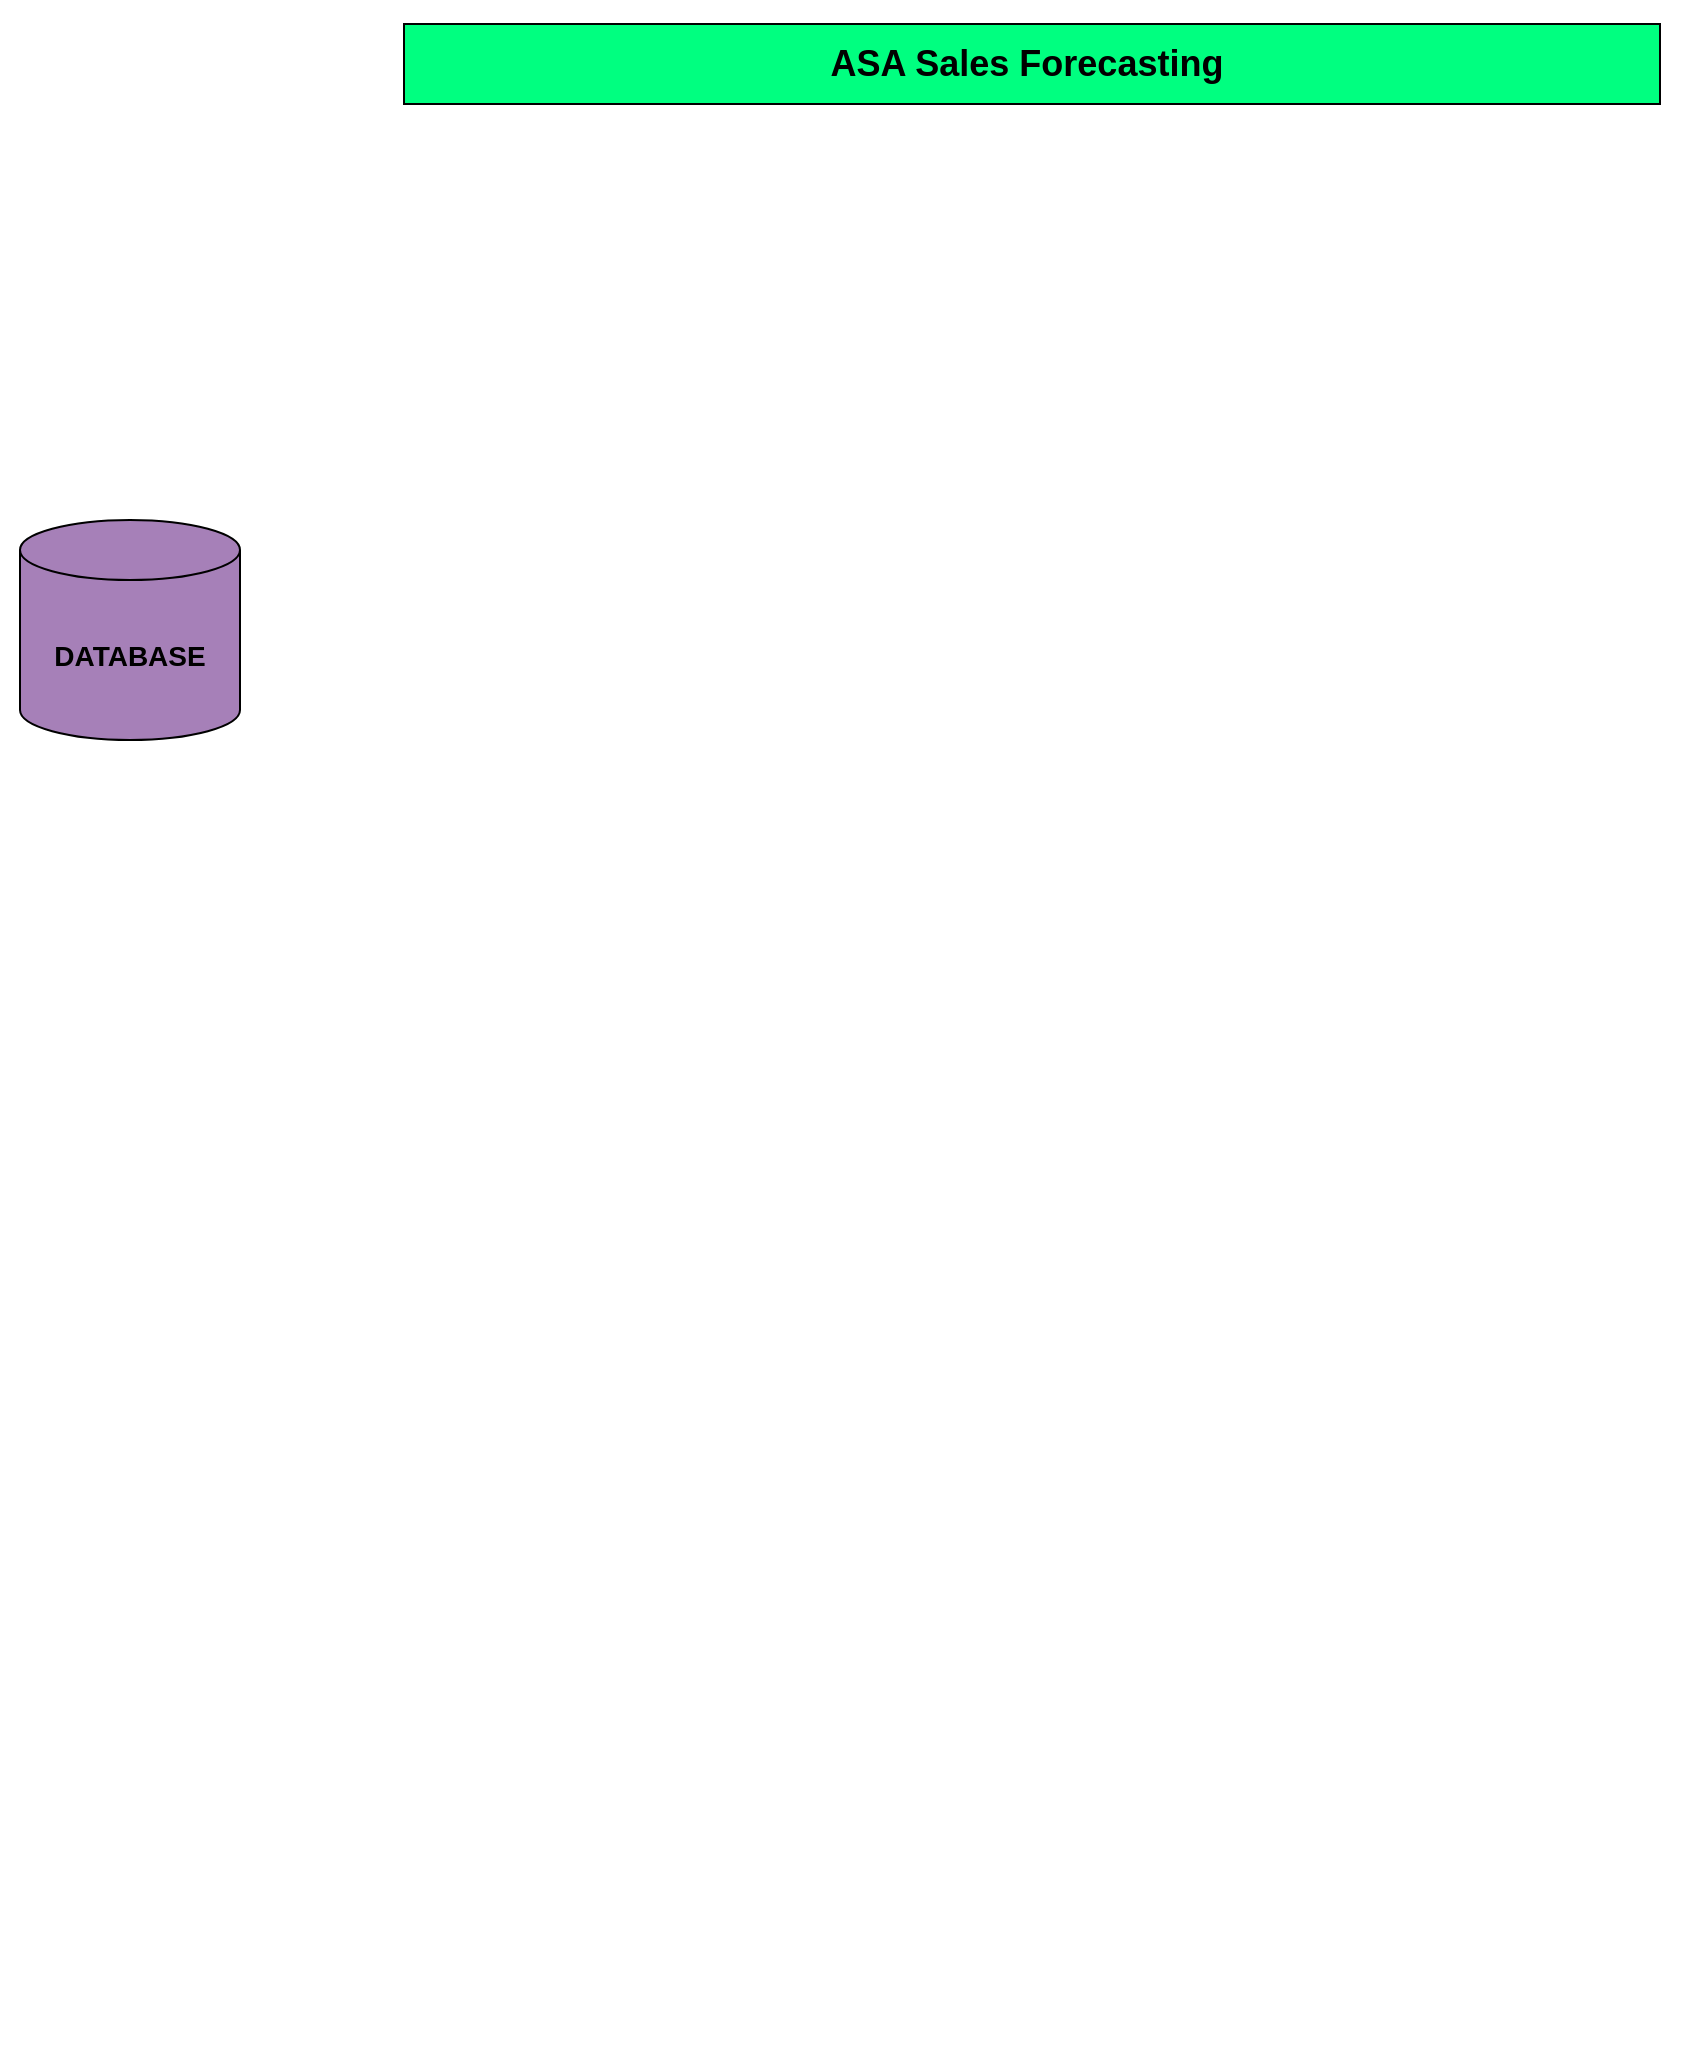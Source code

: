 <mxfile version="15.2.5" type="device"><diagram id="jrDcAScr3hJguqTZrbs7" name="Page-1"><mxGraphModel dx="4063" dy="2097" grid="1" gridSize="10" guides="1" tooltips="1" connect="1" arrows="1" fold="1" page="1" pageScale="1" pageWidth="850" pageHeight="1100" math="0" shadow="0"><root><mxCell id="0"/><mxCell id="1" parent="0"/><mxCell id="R2TgFwpmUD_q3dvYf8le-1" value="" style="shape=image;verticalLabelPosition=bottom;labelBackgroundColor=#ffffff;verticalAlign=top;aspect=fixed;imageAspect=0;image=https://www.researchgate.net/profile/Flora-Salim/publication/320197391/figure/fig2/AS:613864362217489@1523368077827/General-System-Architecture-of-City-Foot-Traffic-Prediction-System.png;" vertex="1" parent="1"><mxGeometry width="843.81" height="1030" as="geometry"/></mxCell><mxCell id="R2TgFwpmUD_q3dvYf8le-2" value="&lt;b&gt;&lt;font style=&quot;font-size: 18px&quot;&gt;ASA Sales Forecasting&amp;nbsp;&lt;/font&gt;&lt;/b&gt;" style="rounded=0;whiteSpace=wrap;html=1;fillColor=#00FF80;" vertex="1" parent="1"><mxGeometry x="202" y="12" width="628" height="40" as="geometry"/></mxCell><mxCell id="R2TgFwpmUD_q3dvYf8le-4" value="&lt;b&gt;&lt;font style=&quot;font-size: 14px&quot;&gt;DATABASE&lt;/font&gt;&lt;/b&gt;" style="shape=cylinder3;whiteSpace=wrap;html=1;boundedLbl=1;backgroundOutline=1;size=15;fillColor=#A680B8;" vertex="1" parent="1"><mxGeometry x="10" y="260" width="110" height="110" as="geometry"/></mxCell></root></mxGraphModel></diagram></mxfile>